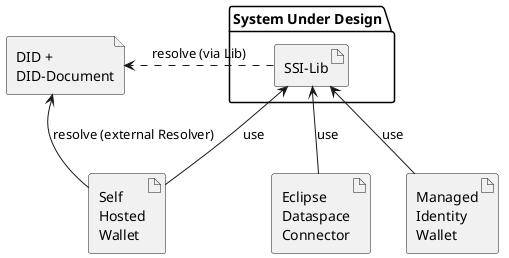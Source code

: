 @startuml SystemScope

package "System Under Design" {
    artifact "SSI-Lib" as LIB
}

artifact "Eclipse\nDataspace\nConnector" as EDC
artifact "Managed\nIdentity\nWallet" as MIW
artifact "Self\nHosted\nWallet" as SHW

file "DID +\nDID-Document" as DID


LIB .>  DID : resolve (via Lib)
LIB <-- EDC : use
LIB <-- MIW : use
LIB <-- SHW : use
SHW -up-> DID : resolve (external Resolver)

@enduml